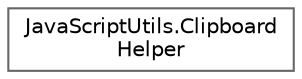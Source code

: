 digraph "Graphical Class Hierarchy"
{
 // LATEX_PDF_SIZE
  bgcolor="transparent";
  edge [fontname=Helvetica,fontsize=10,labelfontname=Helvetica,labelfontsize=10];
  node [fontname=Helvetica,fontsize=10,shape=box,height=0.2,width=0.4];
  rankdir="LR";
  Node0 [id="Node000000",label="JavaScriptUtils.Clipboard\lHelper",height=0.2,width=0.4,color="grey40", fillcolor="white", style="filled",URL="$class_java_script_utils_1_1_clipboard_helper.html",tooltip=" "];
}
